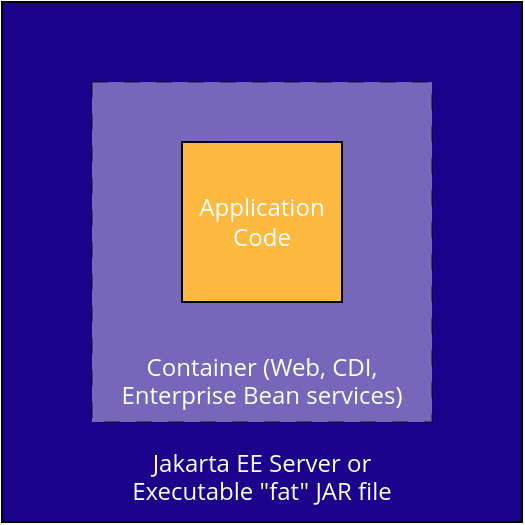 <mxfile version="21.6.5" type="device">
  <diagram name="Page-1" id="QYu5kILXnJ289VLs9uYy">
    <mxGraphModel dx="1576" dy="947" grid="1" gridSize="10" guides="1" tooltips="1" connect="1" arrows="1" fold="1" page="1" pageScale="1" pageWidth="850" pageHeight="1100" background="#ffffff" math="0" shadow="0">
      <root>
        <mxCell id="0" />
        <mxCell id="1" parent="0" />
        <mxCell id="3ogPd9RahWpzQGt6X97d-4" value="&lt;br&gt;&lt;br&gt;&lt;br&gt;&lt;br&gt;&lt;br&gt;&lt;br&gt;&lt;br&gt;&lt;br&gt;&lt;br&gt;&lt;br&gt;&lt;br&gt;&lt;br&gt;&lt;br&gt;&lt;br&gt;&lt;br&gt;Jakarta EE Server or &lt;br&gt;Executable &quot;fat&quot; JAR file" style="whiteSpace=wrap;html=1;aspect=fixed;strokeColor=default;fillColor=#1b028b;fontFamily=Open Sans;fontSource=https%3A%2F%2Ffonts.googleapis.com%2Fcss%3Ffamily%3DOpen%2BSans;labelPosition=center;verticalLabelPosition=middle;align=center;verticalAlign=middle;shadow=0;gradientColor=none;fillStyle=auto;fontColor=#FFFFFF;" parent="1" vertex="1">
          <mxGeometry x="260" y="310" width="260" height="260" as="geometry" />
        </mxCell>
        <mxCell id="3ogPd9RahWpzQGt6X97d-8" value="&lt;br&gt;&lt;br&gt;&lt;br&gt;&lt;br&gt;&lt;br&gt;&lt;br&gt;&lt;br&gt;&lt;br&gt;&lt;br&gt;Container (Web, CDI, Enterprise Bean services)" style="whiteSpace=wrap;html=1;aspect=fixed;strokeColor=#000000;fillColor=default;fontFamily=Open Sans;fontSource=https%3A%2F%2Ffonts.googleapis.com%2Fcss%3Ffamily%3DOpen%2BSans;labelPosition=center;verticalLabelPosition=middle;align=center;verticalAlign=middle;opacity=40;dashed=1;dashPattern=8 8;fontColor=#FFFFFF;" parent="1" vertex="1">
          <mxGeometry x="305" y="350" width="170" height="170" as="geometry" />
        </mxCell>
        <mxCell id="3ogPd9RahWpzQGt6X97d-7" value="Application Code" style="whiteSpace=wrap;html=1;aspect=fixed;strokeColor=#000000;fillColor=#fdb940;fontFamily=Open Sans;fontSource=https%3A%2F%2Ffonts.googleapis.com%2Fcss%3Ffamily%3DOpen%2BSans;labelPosition=center;verticalLabelPosition=middle;align=center;verticalAlign=middle;shadow=0;fontColor=#FFFFFF;" parent="1" vertex="1">
          <mxGeometry x="350" y="380" width="80" height="80" as="geometry" />
        </mxCell>
      </root>
    </mxGraphModel>
  </diagram>
</mxfile>
